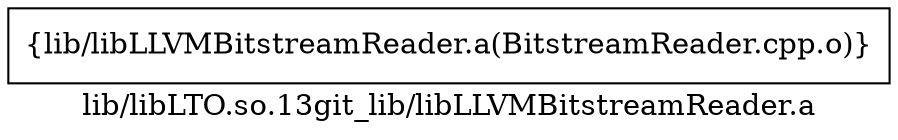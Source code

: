 digraph "lib/libLTO.so.13git_lib/libLLVMBitstreamReader.a" {
	label="lib/libLTO.so.13git_lib/libLLVMBitstreamReader.a";
	rankdir=LR;

	Node0x55cc82018d38 [shape=record,shape=box,group=0,label="{lib/libLLVMBitstreamReader.a(BitstreamReader.cpp.o)}"];
}
